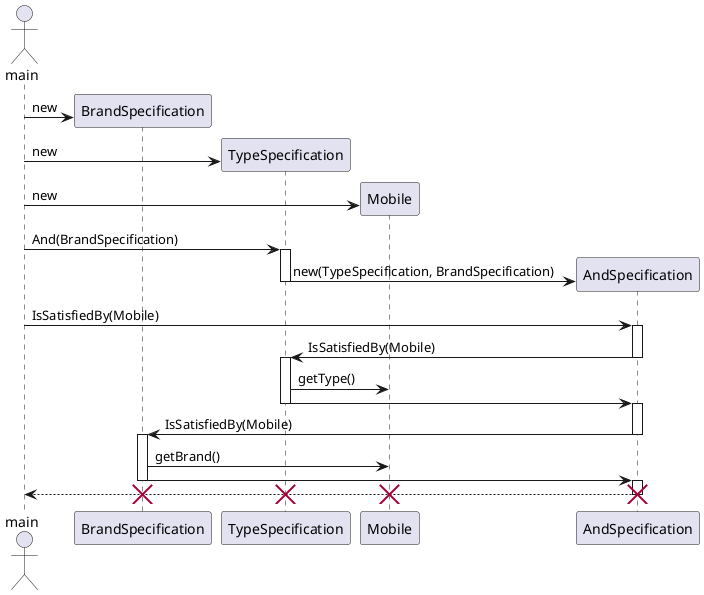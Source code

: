 @startuml

actor main


create BrandSpecification
main -> BrandSpecification : new

create TypeSpecification
main -> TypeSpecification : new

create Mobile
main -> Mobile :new



main -> TypeSpecification : And(BrandSpecification)
activate TypeSpecification

create AndSpecification
TypeSpecification -> AndSpecification : new(TypeSpecification, BrandSpecification)
deactivate TypeSpecification

main -> AndSpecification : IsSatisfiedBy(Mobile)
activate AndSpecification

AndSpecification -> TypeSpecification : IsSatisfiedBy(Mobile)
deactivate AndSpecification
activate TypeSpecification

TypeSpecification -> Mobile : getType()
TypeSpecification -> AndSpecification
deactivate TypeSpecification
activate AndSpecification

AndSpecification -> BrandSpecification : IsSatisfiedBy(Mobile)
deactivate AndSpecification
activate BrandSpecification

BrandSpecification -> Mobile : getBrand()
BrandSpecification -> AndSpecification
deactivate BrandSpecification
activate AndSpecification
AndSpecification --> main 

destroy BrandSpecification
destroy TypeSpecification
destroy AndSpecification
destroy Mobile

@enduml